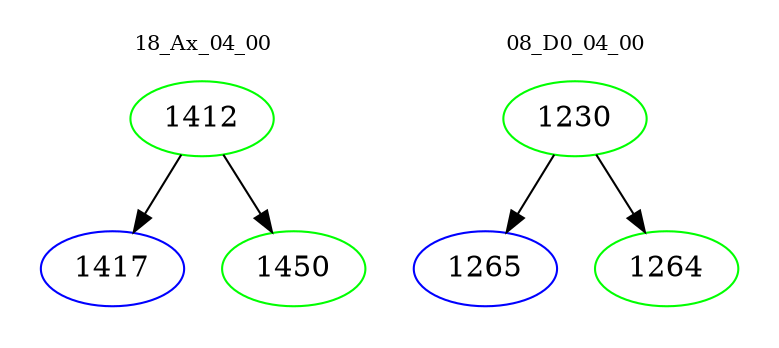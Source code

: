 digraph{
subgraph cluster_0 {
color = white
label = "18_Ax_04_00";
fontsize=10;
T0_1412 [label="1412", color="green"]
T0_1412 -> T0_1417 [color="black"]
T0_1417 [label="1417", color="blue"]
T0_1412 -> T0_1450 [color="black"]
T0_1450 [label="1450", color="green"]
}
subgraph cluster_1 {
color = white
label = "08_D0_04_00";
fontsize=10;
T1_1230 [label="1230", color="green"]
T1_1230 -> T1_1265 [color="black"]
T1_1265 [label="1265", color="blue"]
T1_1230 -> T1_1264 [color="black"]
T1_1264 [label="1264", color="green"]
}
}
